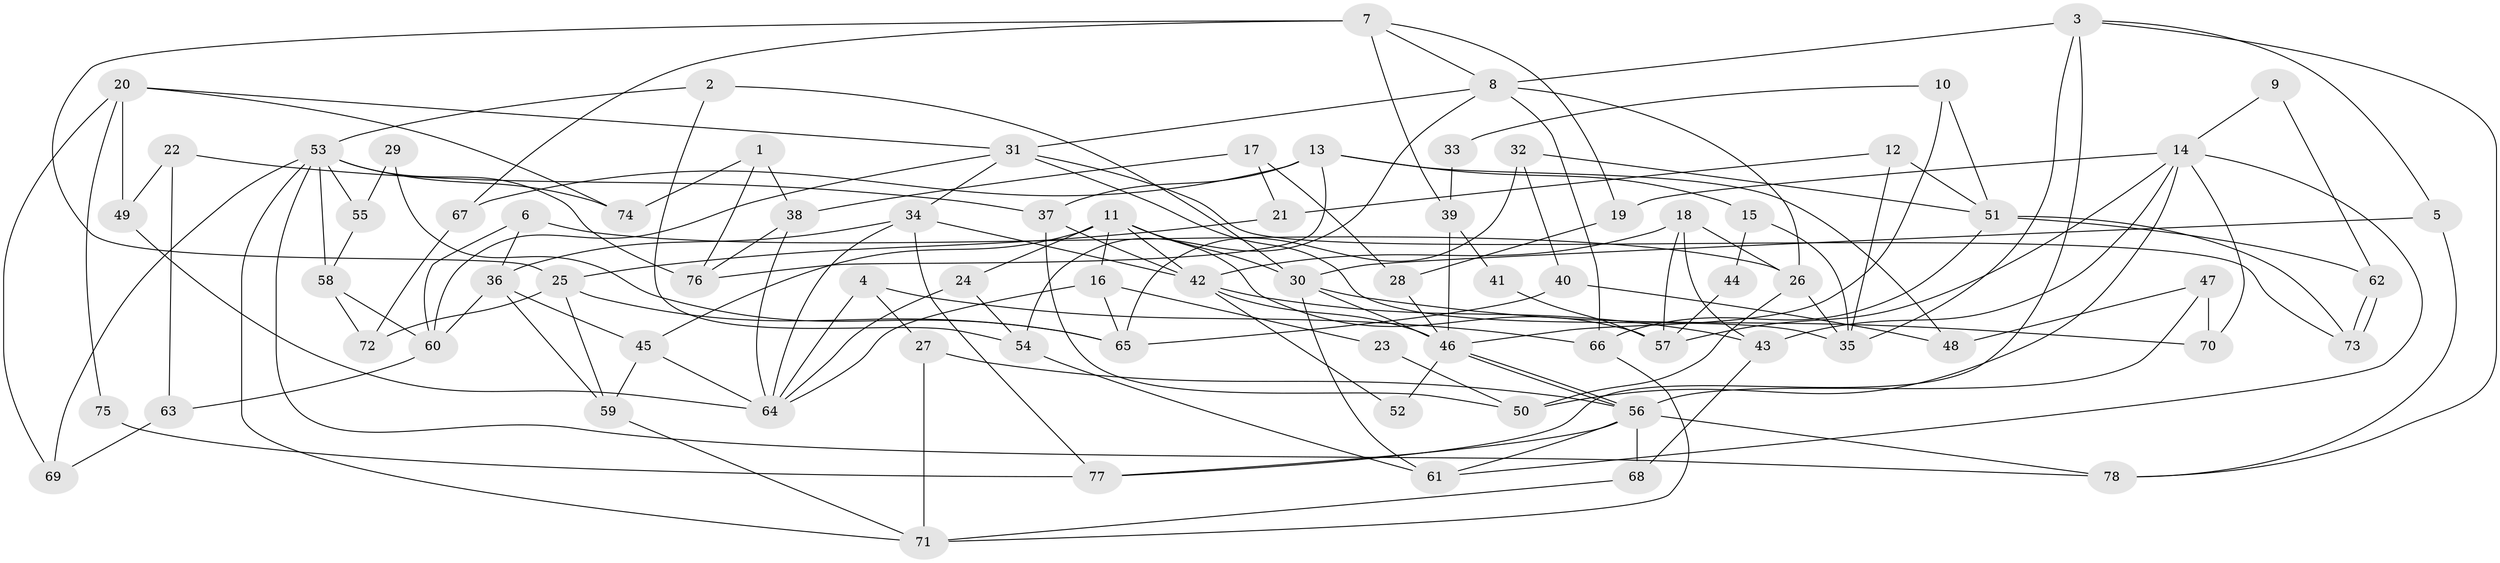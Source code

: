 // coarse degree distribution, {8: 0.125, 10: 0.03125, 5: 0.1875, 4: 0.09375, 9: 0.03125, 7: 0.1875, 12: 0.03125, 2: 0.125, 3: 0.15625, 6: 0.03125}
// Generated by graph-tools (version 1.1) at 2025/50/03/04/25 22:50:57]
// undirected, 78 vertices, 156 edges
graph export_dot {
  node [color=gray90,style=filled];
  1;
  2;
  3;
  4;
  5;
  6;
  7;
  8;
  9;
  10;
  11;
  12;
  13;
  14;
  15;
  16;
  17;
  18;
  19;
  20;
  21;
  22;
  23;
  24;
  25;
  26;
  27;
  28;
  29;
  30;
  31;
  32;
  33;
  34;
  35;
  36;
  37;
  38;
  39;
  40;
  41;
  42;
  43;
  44;
  45;
  46;
  47;
  48;
  49;
  50;
  51;
  52;
  53;
  54;
  55;
  56;
  57;
  58;
  59;
  60;
  61;
  62;
  63;
  64;
  65;
  66;
  67;
  68;
  69;
  70;
  71;
  72;
  73;
  74;
  75;
  76;
  77;
  78;
  1 -- 38;
  1 -- 76;
  1 -- 74;
  2 -- 54;
  2 -- 53;
  2 -- 30;
  3 -- 5;
  3 -- 35;
  3 -- 8;
  3 -- 77;
  3 -- 78;
  4 -- 27;
  4 -- 66;
  4 -- 64;
  5 -- 78;
  5 -- 30;
  6 -- 26;
  6 -- 36;
  6 -- 60;
  7 -- 8;
  7 -- 25;
  7 -- 19;
  7 -- 39;
  7 -- 67;
  8 -- 31;
  8 -- 26;
  8 -- 54;
  8 -- 66;
  9 -- 14;
  9 -- 62;
  10 -- 46;
  10 -- 51;
  10 -- 33;
  11 -- 30;
  11 -- 24;
  11 -- 16;
  11 -- 42;
  11 -- 45;
  11 -- 57;
  12 -- 51;
  12 -- 35;
  12 -- 21;
  13 -- 37;
  13 -- 48;
  13 -- 15;
  13 -- 67;
  13 -- 76;
  14 -- 61;
  14 -- 43;
  14 -- 19;
  14 -- 50;
  14 -- 57;
  14 -- 70;
  15 -- 35;
  15 -- 44;
  16 -- 64;
  16 -- 23;
  16 -- 65;
  17 -- 28;
  17 -- 38;
  17 -- 21;
  18 -- 57;
  18 -- 42;
  18 -- 26;
  18 -- 43;
  19 -- 28;
  20 -- 31;
  20 -- 69;
  20 -- 49;
  20 -- 74;
  20 -- 75;
  21 -- 25;
  22 -- 37;
  22 -- 49;
  22 -- 63;
  23 -- 50;
  24 -- 54;
  24 -- 64;
  25 -- 59;
  25 -- 65;
  25 -- 72;
  26 -- 35;
  26 -- 50;
  27 -- 71;
  27 -- 56;
  28 -- 46;
  29 -- 65;
  29 -- 55;
  30 -- 46;
  30 -- 61;
  30 -- 70;
  31 -- 60;
  31 -- 34;
  31 -- 35;
  31 -- 73;
  32 -- 51;
  32 -- 65;
  32 -- 40;
  33 -- 39;
  34 -- 77;
  34 -- 64;
  34 -- 36;
  34 -- 42;
  36 -- 60;
  36 -- 45;
  36 -- 59;
  37 -- 42;
  37 -- 50;
  38 -- 76;
  38 -- 64;
  39 -- 46;
  39 -- 41;
  40 -- 65;
  40 -- 48;
  41 -- 57;
  42 -- 43;
  42 -- 46;
  42 -- 52;
  43 -- 68;
  44 -- 57;
  45 -- 59;
  45 -- 64;
  46 -- 56;
  46 -- 56;
  46 -- 52;
  47 -- 70;
  47 -- 56;
  47 -- 48;
  49 -- 64;
  51 -- 73;
  51 -- 66;
  51 -- 62;
  53 -- 74;
  53 -- 71;
  53 -- 55;
  53 -- 58;
  53 -- 69;
  53 -- 76;
  53 -- 78;
  54 -- 61;
  55 -- 58;
  56 -- 78;
  56 -- 61;
  56 -- 68;
  56 -- 77;
  58 -- 72;
  58 -- 60;
  59 -- 71;
  60 -- 63;
  62 -- 73;
  62 -- 73;
  63 -- 69;
  66 -- 71;
  67 -- 72;
  68 -- 71;
  75 -- 77;
}
